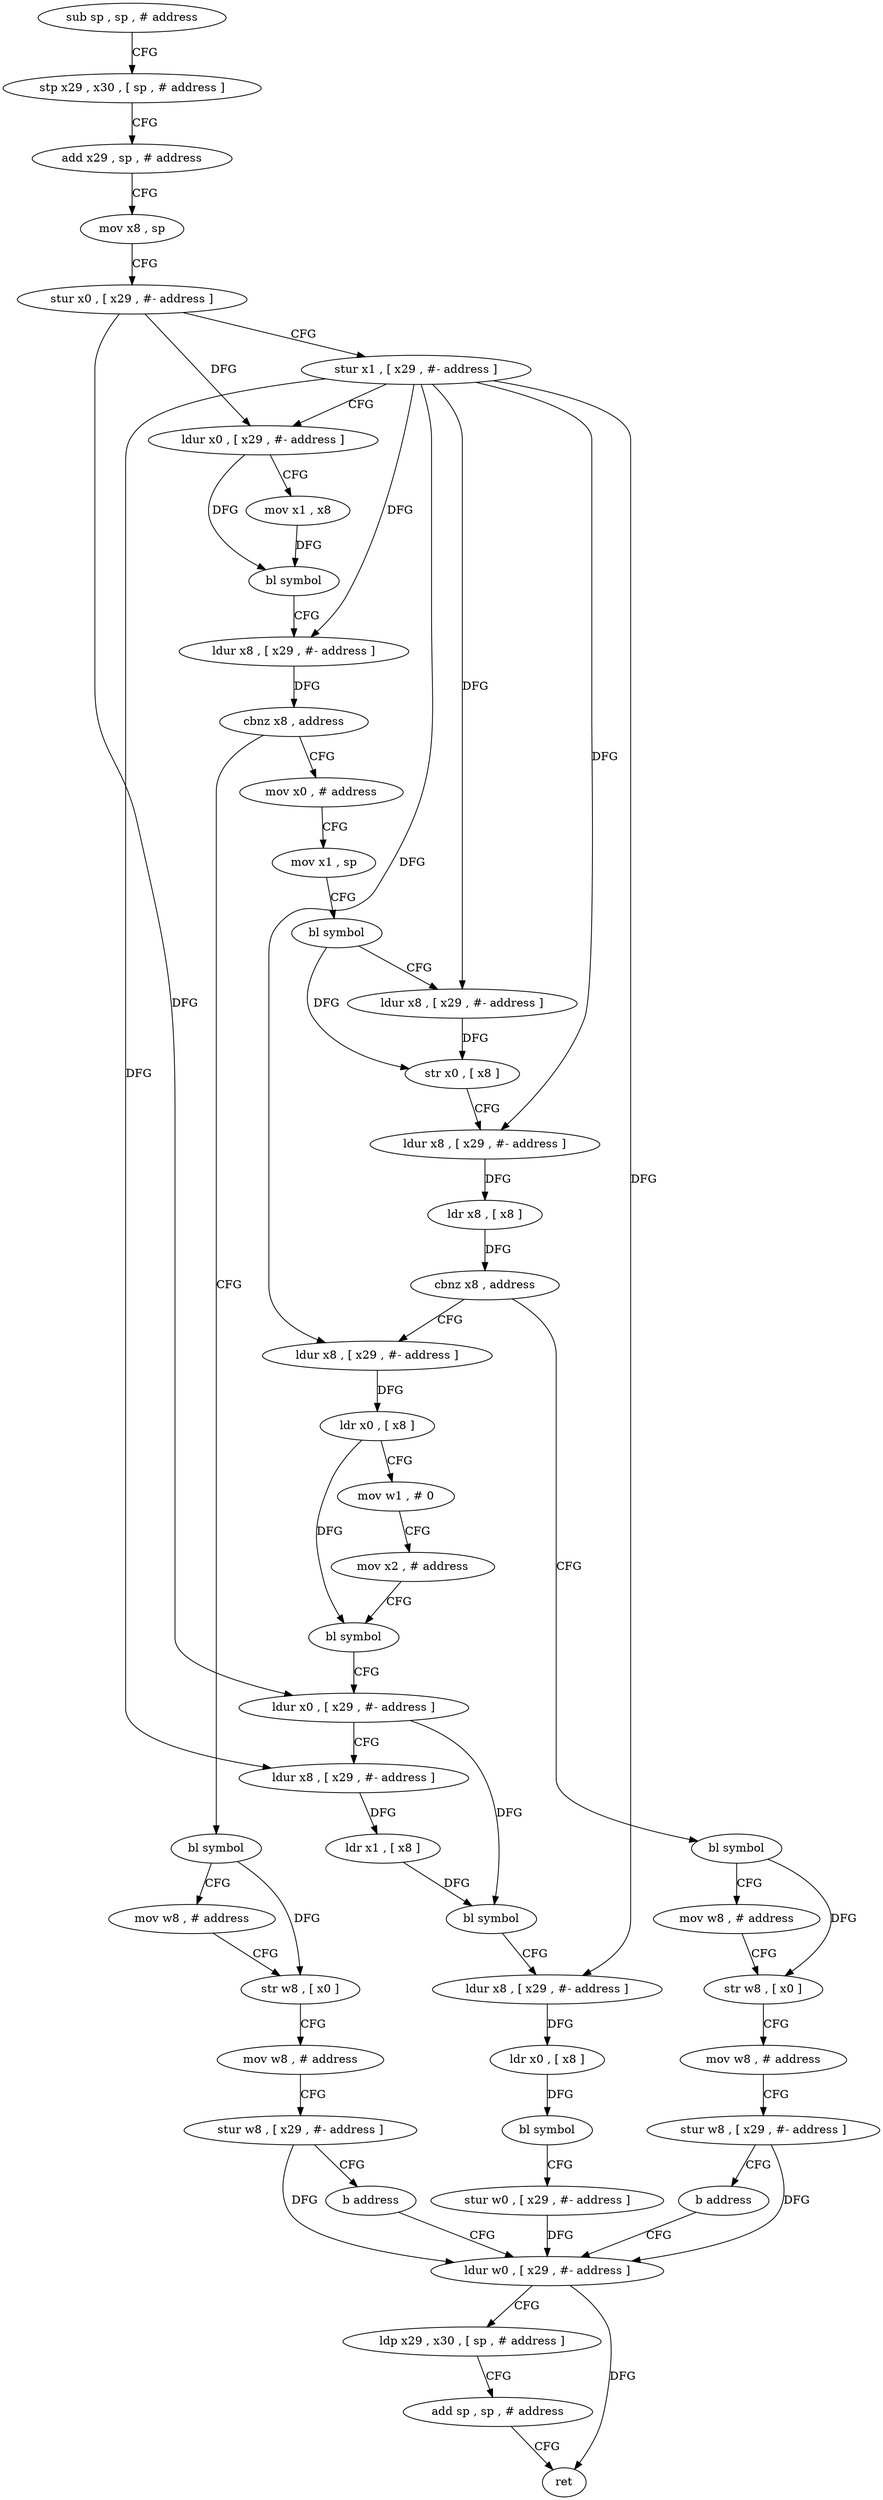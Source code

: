 digraph "func" {
"148388" [label = "sub sp , sp , # address" ]
"148392" [label = "stp x29 , x30 , [ sp , # address ]" ]
"148396" [label = "add x29 , sp , # address" ]
"148400" [label = "mov x8 , sp" ]
"148404" [label = "stur x0 , [ x29 , #- address ]" ]
"148408" [label = "stur x1 , [ x29 , #- address ]" ]
"148412" [label = "ldur x0 , [ x29 , #- address ]" ]
"148416" [label = "mov x1 , x8" ]
"148420" [label = "bl symbol" ]
"148424" [label = "ldur x8 , [ x29 , #- address ]" ]
"148428" [label = "cbnz x8 , address" ]
"148456" [label = "mov x0 , # address" ]
"148432" [label = "bl symbol" ]
"148460" [label = "mov x1 , sp" ]
"148464" [label = "bl symbol" ]
"148468" [label = "ldur x8 , [ x29 , #- address ]" ]
"148472" [label = "str x0 , [ x8 ]" ]
"148476" [label = "ldur x8 , [ x29 , #- address ]" ]
"148480" [label = "ldr x8 , [ x8 ]" ]
"148484" [label = "cbnz x8 , address" ]
"148512" [label = "ldur x8 , [ x29 , #- address ]" ]
"148488" [label = "bl symbol" ]
"148436" [label = "mov w8 , # address" ]
"148440" [label = "str w8 , [ x0 ]" ]
"148444" [label = "mov w8 , # address" ]
"148448" [label = "stur w8 , [ x29 , #- address ]" ]
"148452" [label = "b address" ]
"148564" [label = "ldur w0 , [ x29 , #- address ]" ]
"148516" [label = "ldr x0 , [ x8 ]" ]
"148520" [label = "mov w1 , # 0" ]
"148524" [label = "mov x2 , # address" ]
"148528" [label = "bl symbol" ]
"148532" [label = "ldur x0 , [ x29 , #- address ]" ]
"148536" [label = "ldur x8 , [ x29 , #- address ]" ]
"148540" [label = "ldr x1 , [ x8 ]" ]
"148544" [label = "bl symbol" ]
"148548" [label = "ldur x8 , [ x29 , #- address ]" ]
"148552" [label = "ldr x0 , [ x8 ]" ]
"148556" [label = "bl symbol" ]
"148560" [label = "stur w0 , [ x29 , #- address ]" ]
"148492" [label = "mov w8 , # address" ]
"148496" [label = "str w8 , [ x0 ]" ]
"148500" [label = "mov w8 , # address" ]
"148504" [label = "stur w8 , [ x29 , #- address ]" ]
"148508" [label = "b address" ]
"148568" [label = "ldp x29 , x30 , [ sp , # address ]" ]
"148572" [label = "add sp , sp , # address" ]
"148576" [label = "ret" ]
"148388" -> "148392" [ label = "CFG" ]
"148392" -> "148396" [ label = "CFG" ]
"148396" -> "148400" [ label = "CFG" ]
"148400" -> "148404" [ label = "CFG" ]
"148404" -> "148408" [ label = "CFG" ]
"148404" -> "148412" [ label = "DFG" ]
"148404" -> "148532" [ label = "DFG" ]
"148408" -> "148412" [ label = "CFG" ]
"148408" -> "148424" [ label = "DFG" ]
"148408" -> "148468" [ label = "DFG" ]
"148408" -> "148476" [ label = "DFG" ]
"148408" -> "148512" [ label = "DFG" ]
"148408" -> "148536" [ label = "DFG" ]
"148408" -> "148548" [ label = "DFG" ]
"148412" -> "148416" [ label = "CFG" ]
"148412" -> "148420" [ label = "DFG" ]
"148416" -> "148420" [ label = "DFG" ]
"148420" -> "148424" [ label = "CFG" ]
"148424" -> "148428" [ label = "DFG" ]
"148428" -> "148456" [ label = "CFG" ]
"148428" -> "148432" [ label = "CFG" ]
"148456" -> "148460" [ label = "CFG" ]
"148432" -> "148436" [ label = "CFG" ]
"148432" -> "148440" [ label = "DFG" ]
"148460" -> "148464" [ label = "CFG" ]
"148464" -> "148468" [ label = "CFG" ]
"148464" -> "148472" [ label = "DFG" ]
"148468" -> "148472" [ label = "DFG" ]
"148472" -> "148476" [ label = "CFG" ]
"148476" -> "148480" [ label = "DFG" ]
"148480" -> "148484" [ label = "DFG" ]
"148484" -> "148512" [ label = "CFG" ]
"148484" -> "148488" [ label = "CFG" ]
"148512" -> "148516" [ label = "DFG" ]
"148488" -> "148492" [ label = "CFG" ]
"148488" -> "148496" [ label = "DFG" ]
"148436" -> "148440" [ label = "CFG" ]
"148440" -> "148444" [ label = "CFG" ]
"148444" -> "148448" [ label = "CFG" ]
"148448" -> "148452" [ label = "CFG" ]
"148448" -> "148564" [ label = "DFG" ]
"148452" -> "148564" [ label = "CFG" ]
"148564" -> "148568" [ label = "CFG" ]
"148564" -> "148576" [ label = "DFG" ]
"148516" -> "148520" [ label = "CFG" ]
"148516" -> "148528" [ label = "DFG" ]
"148520" -> "148524" [ label = "CFG" ]
"148524" -> "148528" [ label = "CFG" ]
"148528" -> "148532" [ label = "CFG" ]
"148532" -> "148536" [ label = "CFG" ]
"148532" -> "148544" [ label = "DFG" ]
"148536" -> "148540" [ label = "DFG" ]
"148540" -> "148544" [ label = "DFG" ]
"148544" -> "148548" [ label = "CFG" ]
"148548" -> "148552" [ label = "DFG" ]
"148552" -> "148556" [ label = "DFG" ]
"148556" -> "148560" [ label = "CFG" ]
"148560" -> "148564" [ label = "DFG" ]
"148492" -> "148496" [ label = "CFG" ]
"148496" -> "148500" [ label = "CFG" ]
"148500" -> "148504" [ label = "CFG" ]
"148504" -> "148508" [ label = "CFG" ]
"148504" -> "148564" [ label = "DFG" ]
"148508" -> "148564" [ label = "CFG" ]
"148568" -> "148572" [ label = "CFG" ]
"148572" -> "148576" [ label = "CFG" ]
}
